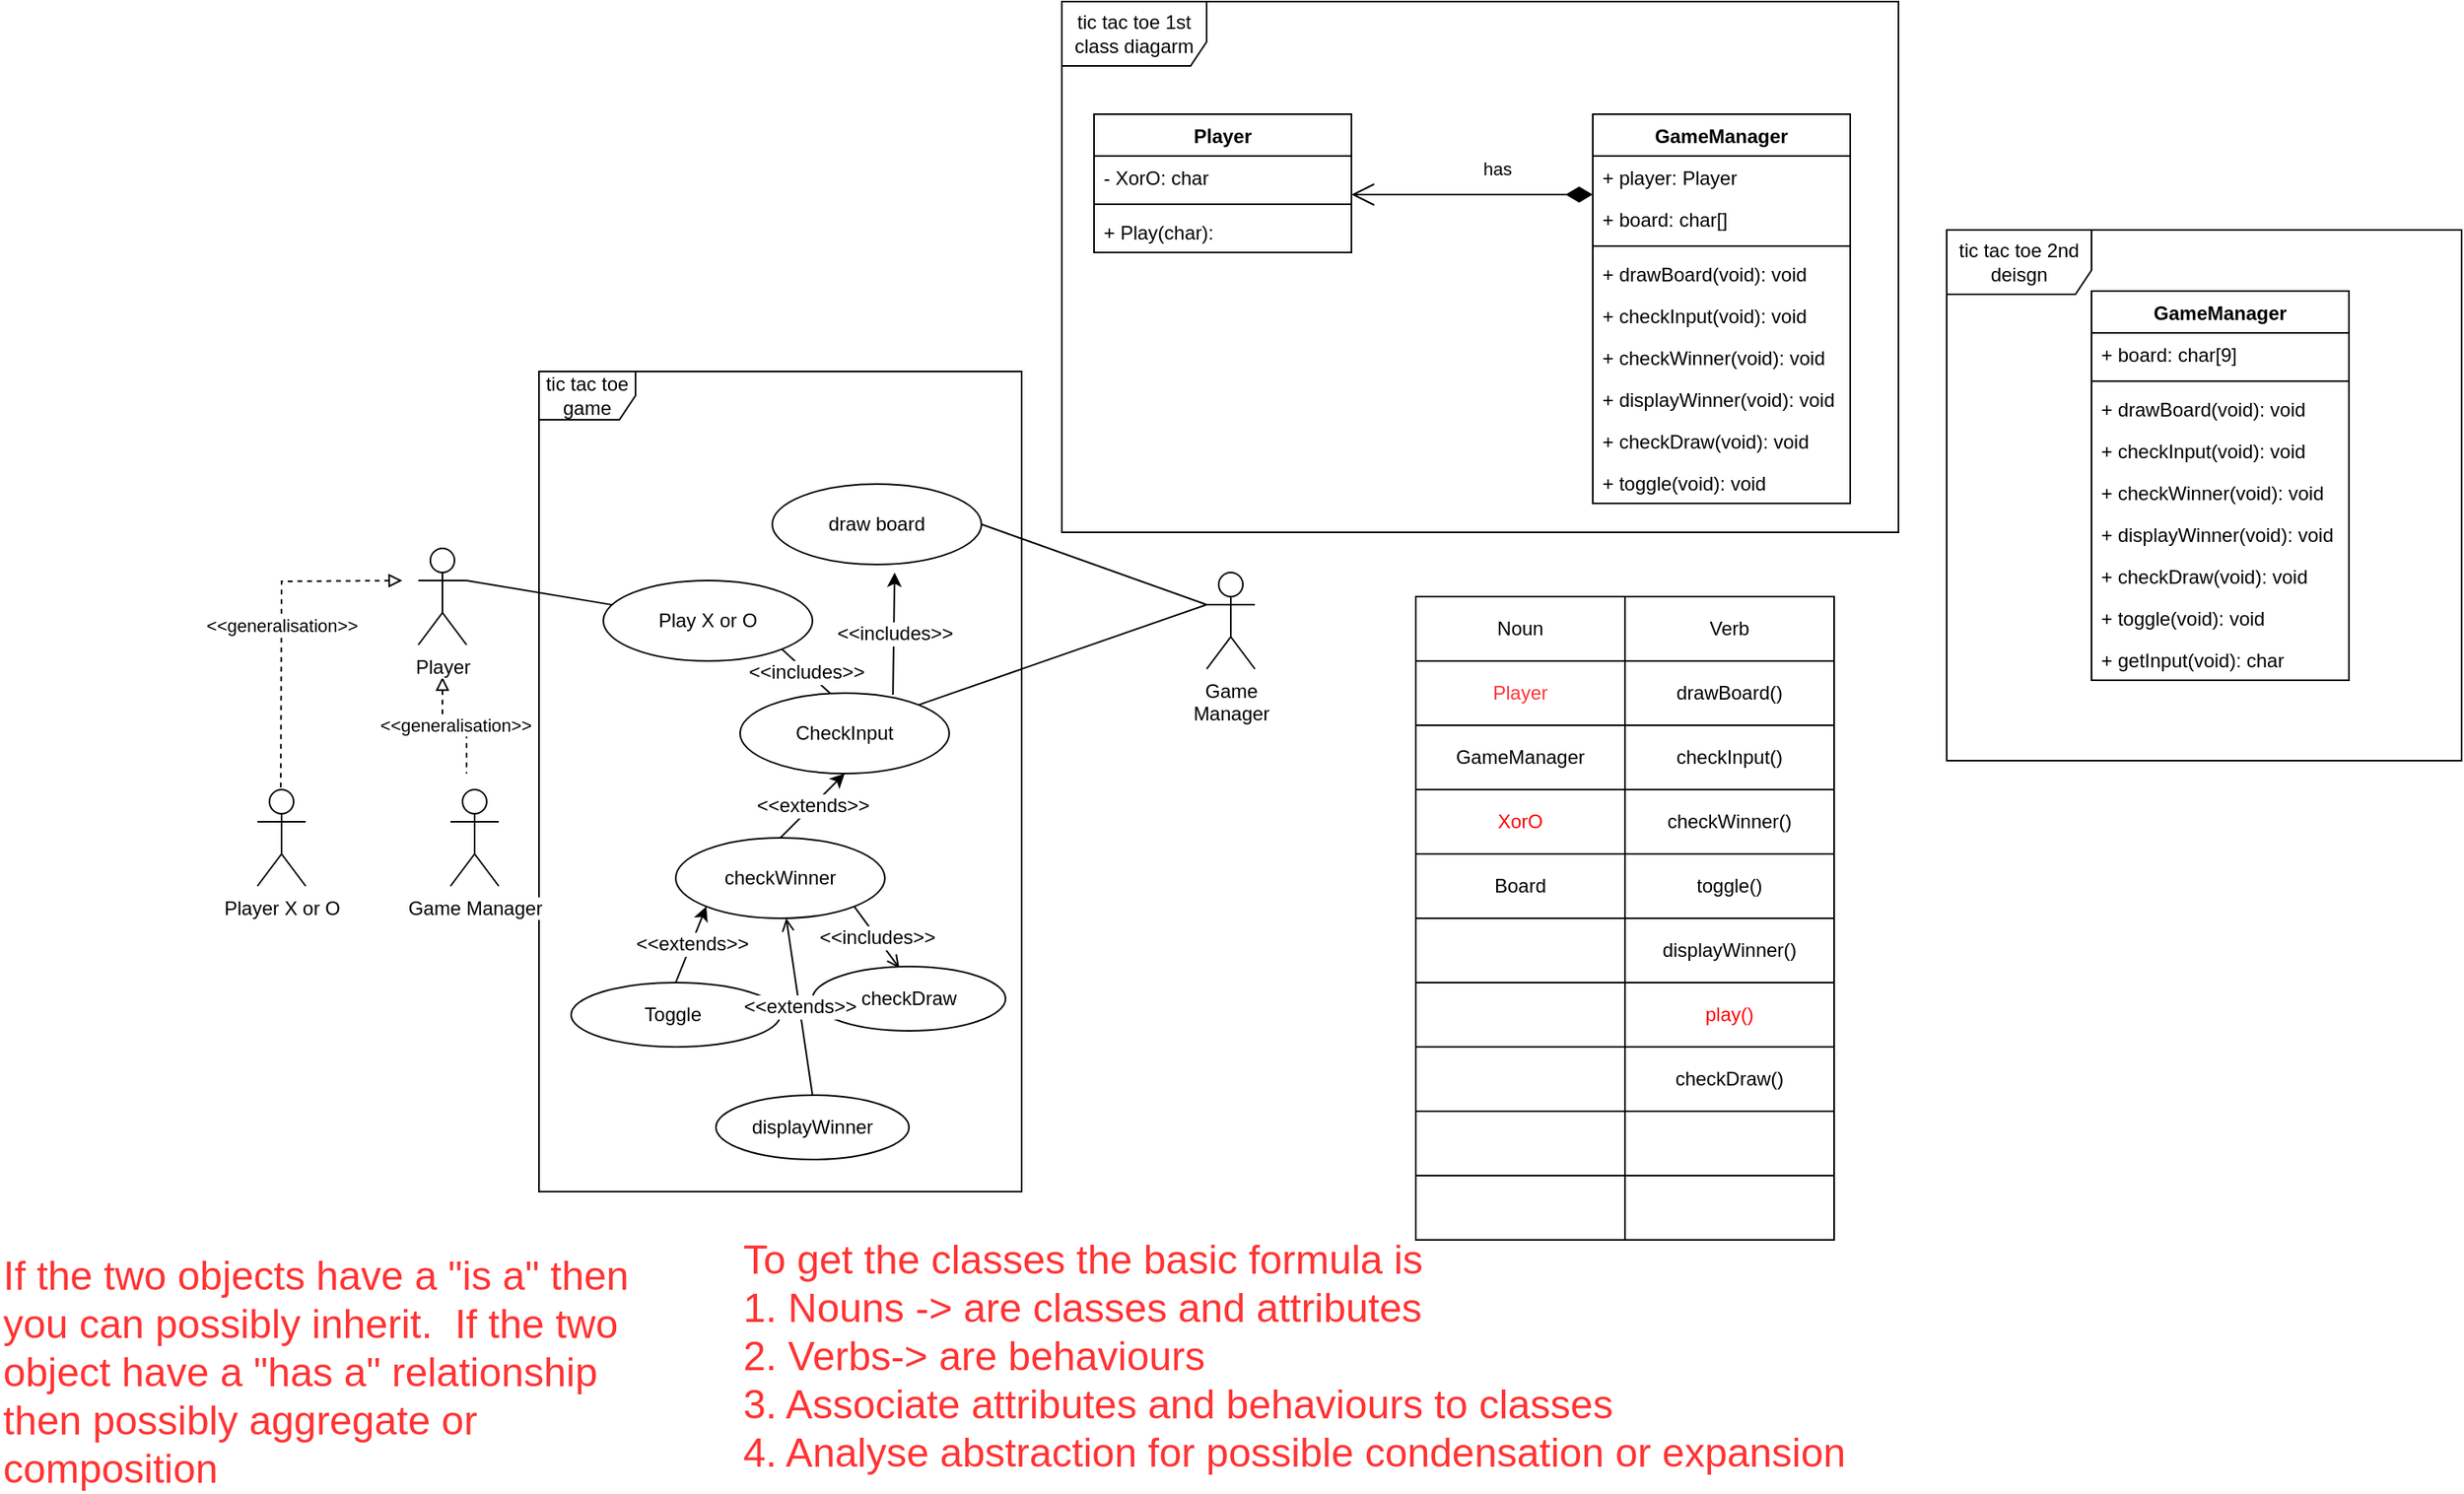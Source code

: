 <mxfile version="13.3.5" type="device"><diagram id="Ls4I8BHgfj8VMyySzDSH" name="Page-1"><mxGraphModel dx="1936" dy="1906" grid="1" gridSize="10" guides="1" tooltips="1" connect="1" arrows="1" fold="1" page="1" pageScale="1" pageWidth="850" pageHeight="1100" math="0" shadow="0"><root><mxCell id="0"/><mxCell id="1" parent="0"/><mxCell id="hcyJSEdOjgAa02XREAtt-76" value="tic tac toe 2nd deisgn" style="shape=umlFrame;whiteSpace=wrap;html=1;width=90;height=40;" vertex="1" parent="1"><mxGeometry x="1130" y="-28" width="320" height="330" as="geometry"/></mxCell><mxCell id="n-uexyI5QqFEIuscxnKO-9" value="&amp;lt;&amp;lt;generalisation&amp;gt;&amp;gt;" style="edgeStyle=orthogonalEdgeStyle;rounded=0;orthogonalLoop=1;jettySize=auto;html=1;startArrow=block;startFill=0;endArrow=none;endFill=0;dashed=1;" parent="1" edge="1"><mxGeometry relative="1" as="geometry"><mxPoint x="195" y="250" as="sourcePoint"/><mxPoint x="210" y="310" as="targetPoint"/><Array as="points"><mxPoint x="195" y="280"/><mxPoint x="210" y="280"/></Array></mxGeometry></mxCell><mxCell id="n-uexyI5QqFEIuscxnKO-19" style="edgeStyle=none;rounded=0;orthogonalLoop=1;jettySize=auto;html=1;exitX=1;exitY=0.333;exitDx=0;exitDy=0;exitPerimeter=0;startArrow=none;startFill=0;endArrow=none;endFill=0;fontSize=25;fontColor=#FF3333;" parent="1" source="n-uexyI5QqFEIuscxnKO-1" target="n-uexyI5QqFEIuscxnKO-12" edge="1"><mxGeometry relative="1" as="geometry"/></mxCell><mxCell id="n-uexyI5QqFEIuscxnKO-1" value="Player" style="shape=umlActor;verticalLabelPosition=bottom;labelBackgroundColor=#ffffff;verticalAlign=top;html=1;outlineConnect=0;" parent="1" vertex="1"><mxGeometry x="180" y="170" width="30" height="60" as="geometry"/></mxCell><mxCell id="n-uexyI5QqFEIuscxnKO-2" value="tic tac toe game" style="shape=umlFrame;whiteSpace=wrap;html=1;" parent="1" vertex="1"><mxGeometry x="255" y="60" width="300" height="510" as="geometry"/></mxCell><mxCell id="n-uexyI5QqFEIuscxnKO-11" style="rounded=0;orthogonalLoop=1;jettySize=auto;html=1;exitX=0;exitY=0.333;exitDx=0;exitDy=0;exitPerimeter=0;entryX=1;entryY=0.5;entryDx=0;entryDy=0;startArrow=none;startFill=0;endArrow=none;endFill=0;" parent="1" source="n-uexyI5QqFEIuscxnKO-3" target="n-uexyI5QqFEIuscxnKO-10" edge="1"><mxGeometry relative="1" as="geometry"/></mxCell><mxCell id="n-uexyI5QqFEIuscxnKO-3" value="Game &lt;br&gt;Manager" style="shape=umlActor;verticalLabelPosition=bottom;labelBackgroundColor=#ffffff;verticalAlign=top;html=1;outlineConnect=0;" parent="1" vertex="1"><mxGeometry x="670" y="185" width="30" height="60" as="geometry"/></mxCell><mxCell id="n-uexyI5QqFEIuscxnKO-5" value="Player X or O" style="shape=umlActor;verticalLabelPosition=bottom;labelBackgroundColor=#ffffff;verticalAlign=top;html=1;" parent="1" vertex="1"><mxGeometry x="80" y="320" width="30" height="60" as="geometry"/></mxCell><mxCell id="n-uexyI5QqFEIuscxnKO-10" value="draw board" style="ellipse;whiteSpace=wrap;html=1;" parent="1" vertex="1"><mxGeometry x="400" y="130" width="130" height="50" as="geometry"/></mxCell><mxCell id="n-uexyI5QqFEIuscxnKO-24" value="&amp;lt;&amp;lt;includes&amp;gt;&amp;gt;" style="edgeStyle=none;rounded=0;orthogonalLoop=1;jettySize=auto;html=1;exitX=1;exitY=1;exitDx=0;exitDy=0;entryX=0.438;entryY=0.02;entryDx=0;entryDy=0;entryPerimeter=0;startArrow=none;startFill=0;endArrow=none;endFill=0;fontSize=12;" parent="1" source="n-uexyI5QqFEIuscxnKO-12" target="n-uexyI5QqFEIuscxnKO-20" edge="1"><mxGeometry relative="1" as="geometry"/></mxCell><mxCell id="n-uexyI5QqFEIuscxnKO-12" value="Play X or O" style="ellipse;whiteSpace=wrap;html=1;" parent="1" vertex="1"><mxGeometry x="295" y="190" width="130" height="50" as="geometry"/></mxCell><mxCell id="n-uexyI5QqFEIuscxnKO-13" value="Game Manager" style="shape=umlActor;verticalLabelPosition=bottom;labelBackgroundColor=#ffffff;verticalAlign=top;html=1;" parent="1" vertex="1"><mxGeometry x="200" y="320" width="30" height="60" as="geometry"/></mxCell><mxCell id="n-uexyI5QqFEIuscxnKO-16" value="&amp;lt;&amp;lt;generalisation&amp;gt;&amp;gt;" style="edgeStyle=orthogonalEdgeStyle;rounded=0;orthogonalLoop=1;jettySize=auto;html=1;startArrow=block;startFill=0;endArrow=none;endFill=0;dashed=1;" parent="1" edge="1"><mxGeometry relative="1" as="geometry"><mxPoint x="170" y="190" as="sourcePoint"/><mxPoint x="94.5" y="320" as="targetPoint"/></mxGeometry></mxCell><mxCell id="n-uexyI5QqFEIuscxnKO-18" value="If the two objects have a &quot;is a&quot; then you can possibly inherit.&amp;nbsp; If the two object have a &quot;has a&quot; relationship then possibly aggregate or composition" style="text;html=1;strokeColor=none;fillColor=none;align=left;verticalAlign=top;whiteSpace=wrap;rounded=0;fontSize=25;fontColor=#FF3333;" parent="1" vertex="1"><mxGeometry x="-80" y="600" width="420" height="150" as="geometry"/></mxCell><mxCell id="n-uexyI5QqFEIuscxnKO-27" value="&amp;lt;&amp;lt;includes&amp;gt;&amp;gt;" style="edgeStyle=none;rounded=0;orthogonalLoop=1;jettySize=auto;html=1;entryX=0.585;entryY=1.1;entryDx=0;entryDy=0;startArrow=none;startFill=0;endArrow=classic;endFill=1;fontSize=12;fontColor=#000000;entryPerimeter=0;exitX=0.731;exitY=0.02;exitDx=0;exitDy=0;exitPerimeter=0;" parent="1" source="n-uexyI5QqFEIuscxnKO-20" target="n-uexyI5QqFEIuscxnKO-10" edge="1"><mxGeometry relative="1" as="geometry"><mxPoint x="490" y="350" as="targetPoint"/></mxGeometry></mxCell><mxCell id="n-uexyI5QqFEIuscxnKO-29" value="&amp;lt;&amp;lt;extends&amp;gt;&amp;gt;" style="edgeStyle=none;rounded=0;orthogonalLoop=1;jettySize=auto;html=1;exitX=0.5;exitY=1;exitDx=0;exitDy=0;entryX=0.5;entryY=0;entryDx=0;entryDy=0;startArrow=classic;startFill=1;endArrow=none;endFill=0;fontSize=12;fontColor=#000000;" parent="1" source="n-uexyI5QqFEIuscxnKO-20" target="n-uexyI5QqFEIuscxnKO-28" edge="1"><mxGeometry relative="1" as="geometry"/></mxCell><mxCell id="n-uexyI5QqFEIuscxnKO-32" style="edgeStyle=none;rounded=0;orthogonalLoop=1;jettySize=auto;html=1;exitX=1;exitY=0;exitDx=0;exitDy=0;entryX=0;entryY=0.333;entryDx=0;entryDy=0;entryPerimeter=0;startArrow=none;startFill=0;endArrow=none;endFill=0;fontSize=12;fontColor=#000000;" parent="1" source="n-uexyI5QqFEIuscxnKO-20" target="n-uexyI5QqFEIuscxnKO-3" edge="1"><mxGeometry relative="1" as="geometry"/></mxCell><mxCell id="n-uexyI5QqFEIuscxnKO-20" value="CheckInput" style="ellipse;whiteSpace=wrap;html=1;" parent="1" vertex="1"><mxGeometry x="380" y="260" width="130" height="50" as="geometry"/></mxCell><mxCell id="n-uexyI5QqFEIuscxnKO-31" value="&amp;lt;&amp;lt;extends&amp;gt;&amp;gt;" style="edgeStyle=none;rounded=0;orthogonalLoop=1;jettySize=auto;html=1;exitX=0;exitY=1;exitDx=0;exitDy=0;entryX=0.5;entryY=0;entryDx=0;entryDy=0;startArrow=classic;startFill=1;endArrow=none;endFill=0;fontSize=12;fontColor=#000000;" parent="1" source="n-uexyI5QqFEIuscxnKO-28" target="n-uexyI5QqFEIuscxnKO-25" edge="1"><mxGeometry relative="1" as="geometry"/></mxCell><mxCell id="n-uexyI5QqFEIuscxnKO-25" value="Toggle&amp;nbsp;" style="ellipse;whiteSpace=wrap;html=1;" parent="1" vertex="1"><mxGeometry x="275" y="440" width="130" height="40" as="geometry"/></mxCell><mxCell id="n-uexyI5QqFEIuscxnKO-34" value="&amp;lt;&amp;lt;includes&amp;gt;&amp;gt;" style="edgeStyle=none;rounded=0;orthogonalLoop=1;jettySize=auto;html=1;exitX=0.45;exitY=0.025;exitDx=0;exitDy=0;entryX=1;entryY=1;entryDx=0;entryDy=0;startArrow=open;startFill=0;endArrow=none;endFill=0;fontSize=12;fontColor=#000000;exitPerimeter=0;" parent="1" source="n-uexyI5QqFEIuscxnKO-33" target="n-uexyI5QqFEIuscxnKO-28" edge="1"><mxGeometry relative="1" as="geometry"/></mxCell><mxCell id="n-uexyI5QqFEIuscxnKO-28" value="checkWinner" style="ellipse;whiteSpace=wrap;html=1;" parent="1" vertex="1"><mxGeometry x="340" y="350" width="130" height="50" as="geometry"/></mxCell><mxCell id="n-uexyI5QqFEIuscxnKO-33" value="checkDraw" style="ellipse;whiteSpace=wrap;html=1;" parent="1" vertex="1"><mxGeometry x="425" y="430" width="120" height="40" as="geometry"/></mxCell><mxCell id="n-uexyI5QqFEIuscxnKO-36" value="&amp;lt;&amp;lt;extends&amp;gt;&amp;gt;" style="edgeStyle=none;rounded=0;orthogonalLoop=1;jettySize=auto;html=1;startArrow=open;startFill=0;endArrow=none;endFill=0;fontSize=12;fontColor=#000000;entryX=0.5;entryY=0;entryDx=0;entryDy=0;" parent="1" source="n-uexyI5QqFEIuscxnKO-28" target="n-uexyI5QqFEIuscxnKO-35" edge="1"><mxGeometry relative="1" as="geometry"/></mxCell><mxCell id="n-uexyI5QqFEIuscxnKO-35" value="displayWinner" style="ellipse;whiteSpace=wrap;html=1;" parent="1" vertex="1"><mxGeometry x="365" y="510" width="120" height="40" as="geometry"/></mxCell><mxCell id="n-uexyI5QqFEIuscxnKO-37" value="To get the classes the basic formula is&lt;br&gt;1. Nouns -&amp;gt; are classes and attributes&lt;br&gt;2. Verbs-&amp;gt; are behaviours&lt;br&gt;3. Associate attributes and behaviours to classes&lt;br&gt;4. Analyse abstraction for possible condensation or expansion&amp;nbsp;" style="text;html=1;strokeColor=none;fillColor=none;align=left;verticalAlign=top;whiteSpace=wrap;rounded=0;fontSize=25;fontColor=#FF3333;" parent="1" vertex="1"><mxGeometry x="380" y="590" width="700" height="150" as="geometry"/></mxCell><mxCell id="i06NyUUVLjcOlQ8LjIN4-1" value="" style="shape=table;html=1;whiteSpace=wrap;startSize=0;container=1;collapsible=0;childLayout=tableLayout;" parent="1" vertex="1"><mxGeometry x="800" y="200" width="260" height="400" as="geometry"/></mxCell><mxCell id="i06NyUUVLjcOlQ8LjIN4-2" value="" style="shape=partialRectangle;html=1;whiteSpace=wrap;collapsible=0;dropTarget=0;pointerEvents=0;fillColor=none;top=0;left=0;bottom=0;right=0;points=[[0,0.5],[1,0.5]];portConstraint=eastwest;" parent="i06NyUUVLjcOlQ8LjIN4-1" vertex="1"><mxGeometry width="260" height="40" as="geometry"/></mxCell><mxCell id="i06NyUUVLjcOlQ8LjIN4-3" value="Noun" style="shape=partialRectangle;html=1;whiteSpace=wrap;connectable=0;overflow=hidden;fillColor=none;top=0;left=0;bottom=0;right=0;" parent="i06NyUUVLjcOlQ8LjIN4-2" vertex="1"><mxGeometry width="130" height="40" as="geometry"/></mxCell><mxCell id="i06NyUUVLjcOlQ8LjIN4-4" value="Verb" style="shape=partialRectangle;html=1;whiteSpace=wrap;connectable=0;overflow=hidden;fillColor=none;top=0;left=0;bottom=0;right=0;" parent="i06NyUUVLjcOlQ8LjIN4-2" vertex="1"><mxGeometry x="130" width="130" height="40" as="geometry"/></mxCell><mxCell id="i06NyUUVLjcOlQ8LjIN4-5" value="" style="shape=partialRectangle;html=1;whiteSpace=wrap;collapsible=0;dropTarget=0;pointerEvents=0;fillColor=none;top=0;left=0;bottom=0;right=0;points=[[0,0.5],[1,0.5]];portConstraint=eastwest;" parent="i06NyUUVLjcOlQ8LjIN4-1" vertex="1"><mxGeometry y="40" width="260" height="40" as="geometry"/></mxCell><mxCell id="i06NyUUVLjcOlQ8LjIN4-6" value="Player" style="shape=partialRectangle;html=1;whiteSpace=wrap;connectable=0;overflow=hidden;fillColor=none;top=0;left=0;bottom=0;right=0;fontColor=#FF3333;" parent="i06NyUUVLjcOlQ8LjIN4-5" vertex="1"><mxGeometry width="130" height="40" as="geometry"/></mxCell><mxCell id="i06NyUUVLjcOlQ8LjIN4-7" value="drawBoard()" style="shape=partialRectangle;html=1;whiteSpace=wrap;connectable=0;overflow=hidden;fillColor=none;top=0;left=0;bottom=0;right=0;" parent="i06NyUUVLjcOlQ8LjIN4-5" vertex="1"><mxGeometry x="130" width="130" height="40" as="geometry"/></mxCell><mxCell id="i06NyUUVLjcOlQ8LjIN4-8" value="" style="shape=partialRectangle;html=1;whiteSpace=wrap;collapsible=0;dropTarget=0;pointerEvents=0;fillColor=none;top=0;left=0;bottom=0;right=0;points=[[0,0.5],[1,0.5]];portConstraint=eastwest;" parent="i06NyUUVLjcOlQ8LjIN4-1" vertex="1"><mxGeometry y="80" width="260" height="40" as="geometry"/></mxCell><mxCell id="i06NyUUVLjcOlQ8LjIN4-9" value="GameManager" style="shape=partialRectangle;html=1;whiteSpace=wrap;connectable=0;overflow=hidden;fillColor=none;top=0;left=0;bottom=0;right=0;" parent="i06NyUUVLjcOlQ8LjIN4-8" vertex="1"><mxGeometry width="130" height="40" as="geometry"/></mxCell><mxCell id="i06NyUUVLjcOlQ8LjIN4-10" value="checkInput()" style="shape=partialRectangle;html=1;whiteSpace=wrap;connectable=0;overflow=hidden;fillColor=none;top=0;left=0;bottom=0;right=0;" parent="i06NyUUVLjcOlQ8LjIN4-8" vertex="1"><mxGeometry x="130" width="130" height="40" as="geometry"/></mxCell><mxCell id="i06NyUUVLjcOlQ8LjIN4-11" value="" style="shape=partialRectangle;html=1;whiteSpace=wrap;collapsible=0;dropTarget=0;pointerEvents=0;fillColor=none;top=0;left=0;bottom=0;right=0;points=[[0,0.5],[1,0.5]];portConstraint=eastwest;" parent="i06NyUUVLjcOlQ8LjIN4-1" vertex="1"><mxGeometry y="120" width="260" height="40" as="geometry"/></mxCell><mxCell id="i06NyUUVLjcOlQ8LjIN4-12" value="XorO" style="shape=partialRectangle;html=1;whiteSpace=wrap;connectable=0;overflow=hidden;fillColor=none;top=0;left=0;bottom=0;right=0;fontColor=#FF0000;" parent="i06NyUUVLjcOlQ8LjIN4-11" vertex="1"><mxGeometry width="130" height="40" as="geometry"/></mxCell><mxCell id="i06NyUUVLjcOlQ8LjIN4-13" value="checkWinner()" style="shape=partialRectangle;html=1;whiteSpace=wrap;connectable=0;overflow=hidden;fillColor=none;top=0;left=0;bottom=0;right=0;" parent="i06NyUUVLjcOlQ8LjIN4-11" vertex="1"><mxGeometry x="130" width="130" height="40" as="geometry"/></mxCell><mxCell id="i06NyUUVLjcOlQ8LjIN4-14" value="" style="shape=partialRectangle;html=1;whiteSpace=wrap;collapsible=0;dropTarget=0;pointerEvents=0;fillColor=none;top=0;left=0;bottom=0;right=0;points=[[0,0.5],[1,0.5]];portConstraint=eastwest;" parent="i06NyUUVLjcOlQ8LjIN4-1" vertex="1"><mxGeometry y="160" width="260" height="40" as="geometry"/></mxCell><mxCell id="i06NyUUVLjcOlQ8LjIN4-15" value="Board" style="shape=partialRectangle;html=1;whiteSpace=wrap;connectable=0;overflow=hidden;fillColor=none;top=0;left=0;bottom=0;right=0;" parent="i06NyUUVLjcOlQ8LjIN4-14" vertex="1"><mxGeometry width="130" height="40" as="geometry"/></mxCell><mxCell id="i06NyUUVLjcOlQ8LjIN4-16" value="toggle()" style="shape=partialRectangle;html=1;whiteSpace=wrap;connectable=0;overflow=hidden;fillColor=none;top=0;left=0;bottom=0;right=0;" parent="i06NyUUVLjcOlQ8LjIN4-14" vertex="1"><mxGeometry x="130" width="130" height="40" as="geometry"/></mxCell><mxCell id="i06NyUUVLjcOlQ8LjIN4-17" value="" style="shape=partialRectangle;html=1;whiteSpace=wrap;collapsible=0;dropTarget=0;pointerEvents=0;fillColor=none;top=0;left=0;bottom=0;right=0;points=[[0,0.5],[1,0.5]];portConstraint=eastwest;" parent="i06NyUUVLjcOlQ8LjIN4-1" vertex="1"><mxGeometry y="200" width="260" height="40" as="geometry"/></mxCell><mxCell id="i06NyUUVLjcOlQ8LjIN4-18" value="" style="shape=partialRectangle;html=1;whiteSpace=wrap;connectable=0;overflow=hidden;fillColor=none;top=0;left=0;bottom=0;right=0;" parent="i06NyUUVLjcOlQ8LjIN4-17" vertex="1"><mxGeometry width="130" height="40" as="geometry"/></mxCell><mxCell id="i06NyUUVLjcOlQ8LjIN4-19" value="displayWinner()" style="shape=partialRectangle;html=1;whiteSpace=wrap;connectable=0;overflow=hidden;fillColor=none;top=0;left=0;bottom=0;right=0;" parent="i06NyUUVLjcOlQ8LjIN4-17" vertex="1"><mxGeometry x="130" width="130" height="40" as="geometry"/></mxCell><mxCell id="hcyJSEdOjgAa02XREAtt-24" style="shape=partialRectangle;html=1;whiteSpace=wrap;collapsible=0;dropTarget=0;pointerEvents=0;fillColor=none;top=0;left=0;bottom=0;right=0;points=[[0,0.5],[1,0.5]];portConstraint=eastwest;" vertex="1" parent="i06NyUUVLjcOlQ8LjIN4-1"><mxGeometry y="240" width="260" height="40" as="geometry"/></mxCell><mxCell id="hcyJSEdOjgAa02XREAtt-25" style="shape=partialRectangle;html=1;whiteSpace=wrap;connectable=0;overflow=hidden;fillColor=none;top=0;left=0;bottom=0;right=0;" vertex="1" parent="hcyJSEdOjgAa02XREAtt-24"><mxGeometry width="130" height="40" as="geometry"/></mxCell><mxCell id="hcyJSEdOjgAa02XREAtt-26" value="play()" style="shape=partialRectangle;html=1;whiteSpace=wrap;connectable=0;overflow=hidden;fillColor=none;top=0;left=0;bottom=0;right=0;fontColor=#FF0000;" vertex="1" parent="hcyJSEdOjgAa02XREAtt-24"><mxGeometry x="130" width="130" height="40" as="geometry"/></mxCell><mxCell id="hcyJSEdOjgAa02XREAtt-33" style="shape=partialRectangle;html=1;whiteSpace=wrap;collapsible=0;dropTarget=0;pointerEvents=0;fillColor=none;top=0;left=0;bottom=0;right=0;points=[[0,0.5],[1,0.5]];portConstraint=eastwest;" vertex="1" parent="i06NyUUVLjcOlQ8LjIN4-1"><mxGeometry y="280" width="260" height="40" as="geometry"/></mxCell><mxCell id="hcyJSEdOjgAa02XREAtt-34" style="shape=partialRectangle;html=1;whiteSpace=wrap;connectable=0;overflow=hidden;fillColor=none;top=0;left=0;bottom=0;right=0;" vertex="1" parent="hcyJSEdOjgAa02XREAtt-33"><mxGeometry width="130" height="40" as="geometry"/></mxCell><mxCell id="hcyJSEdOjgAa02XREAtt-35" value="checkDraw()" style="shape=partialRectangle;html=1;whiteSpace=wrap;connectable=0;overflow=hidden;fillColor=none;top=0;left=0;bottom=0;right=0;" vertex="1" parent="hcyJSEdOjgAa02XREAtt-33"><mxGeometry x="130" width="130" height="40" as="geometry"/></mxCell><mxCell id="hcyJSEdOjgAa02XREAtt-30" style="shape=partialRectangle;html=1;whiteSpace=wrap;collapsible=0;dropTarget=0;pointerEvents=0;fillColor=none;top=0;left=0;bottom=0;right=0;points=[[0,0.5],[1,0.5]];portConstraint=eastwest;" vertex="1" parent="i06NyUUVLjcOlQ8LjIN4-1"><mxGeometry y="320" width="260" height="40" as="geometry"/></mxCell><mxCell id="hcyJSEdOjgAa02XREAtt-31" style="shape=partialRectangle;html=1;whiteSpace=wrap;connectable=0;overflow=hidden;fillColor=none;top=0;left=0;bottom=0;right=0;" vertex="1" parent="hcyJSEdOjgAa02XREAtt-30"><mxGeometry width="130" height="40" as="geometry"/></mxCell><mxCell id="hcyJSEdOjgAa02XREAtt-32" style="shape=partialRectangle;html=1;whiteSpace=wrap;connectable=0;overflow=hidden;fillColor=none;top=0;left=0;bottom=0;right=0;" vertex="1" parent="hcyJSEdOjgAa02XREAtt-30"><mxGeometry x="130" width="130" height="40" as="geometry"/></mxCell><mxCell id="hcyJSEdOjgAa02XREAtt-27" style="shape=partialRectangle;html=1;whiteSpace=wrap;collapsible=0;dropTarget=0;pointerEvents=0;fillColor=none;top=0;left=0;bottom=0;right=0;points=[[0,0.5],[1,0.5]];portConstraint=eastwest;" vertex="1" parent="i06NyUUVLjcOlQ8LjIN4-1"><mxGeometry y="360" width="260" height="40" as="geometry"/></mxCell><mxCell id="hcyJSEdOjgAa02XREAtt-28" style="shape=partialRectangle;html=1;whiteSpace=wrap;connectable=0;overflow=hidden;fillColor=none;top=0;left=0;bottom=0;right=0;" vertex="1" parent="hcyJSEdOjgAa02XREAtt-27"><mxGeometry width="130" height="40" as="geometry"/></mxCell><mxCell id="hcyJSEdOjgAa02XREAtt-29" style="shape=partialRectangle;html=1;whiteSpace=wrap;connectable=0;overflow=hidden;fillColor=none;top=0;left=0;bottom=0;right=0;" vertex="1" parent="hcyJSEdOjgAa02XREAtt-27"><mxGeometry x="130" width="130" height="40" as="geometry"/></mxCell><mxCell id="hcyJSEdOjgAa02XREAtt-40" value="Player" style="swimlane;fontStyle=1;align=center;verticalAlign=top;childLayout=stackLayout;horizontal=1;startSize=26;horizontalStack=0;resizeParent=1;resizeParentMax=0;resizeLast=0;collapsible=1;marginBottom=0;" vertex="1" parent="1"><mxGeometry x="600" y="-100" width="160" height="86" as="geometry"/></mxCell><mxCell id="hcyJSEdOjgAa02XREAtt-41" value="- XorO: char" style="text;strokeColor=none;fillColor=none;align=left;verticalAlign=top;spacingLeft=4;spacingRight=4;overflow=hidden;rotatable=0;points=[[0,0.5],[1,0.5]];portConstraint=eastwest;" vertex="1" parent="hcyJSEdOjgAa02XREAtt-40"><mxGeometry y="26" width="160" height="26" as="geometry"/></mxCell><mxCell id="hcyJSEdOjgAa02XREAtt-42" value="" style="line;strokeWidth=1;fillColor=none;align=left;verticalAlign=middle;spacingTop=-1;spacingLeft=3;spacingRight=3;rotatable=0;labelPosition=right;points=[];portConstraint=eastwest;" vertex="1" parent="hcyJSEdOjgAa02XREAtt-40"><mxGeometry y="52" width="160" height="8" as="geometry"/></mxCell><mxCell id="hcyJSEdOjgAa02XREAtt-43" value="+ Play(char): " style="text;strokeColor=none;fillColor=none;align=left;verticalAlign=top;spacingLeft=4;spacingRight=4;overflow=hidden;rotatable=0;points=[[0,0.5],[1,0.5]];portConstraint=eastwest;" vertex="1" parent="hcyJSEdOjgAa02XREAtt-40"><mxGeometry y="60" width="160" height="26" as="geometry"/></mxCell><mxCell id="hcyJSEdOjgAa02XREAtt-36" value="GameManager" style="swimlane;fontStyle=1;align=center;verticalAlign=top;childLayout=stackLayout;horizontal=1;startSize=26;horizontalStack=0;resizeParent=1;resizeParentMax=0;resizeLast=0;collapsible=1;marginBottom=0;" vertex="1" parent="1"><mxGeometry x="910" y="-100" width="160" height="242" as="geometry"/></mxCell><mxCell id="hcyJSEdOjgAa02XREAtt-37" value="+ player: Player" style="text;strokeColor=none;fillColor=none;align=left;verticalAlign=top;spacingLeft=4;spacingRight=4;overflow=hidden;rotatable=0;points=[[0,0.5],[1,0.5]];portConstraint=eastwest;" vertex="1" parent="hcyJSEdOjgAa02XREAtt-36"><mxGeometry y="26" width="160" height="26" as="geometry"/></mxCell><mxCell id="hcyJSEdOjgAa02XREAtt-63" value="+ board: char[]" style="text;strokeColor=none;fillColor=none;align=left;verticalAlign=top;spacingLeft=4;spacingRight=4;overflow=hidden;rotatable=0;points=[[0,0.5],[1,0.5]];portConstraint=eastwest;" vertex="1" parent="hcyJSEdOjgAa02XREAtt-36"><mxGeometry y="52" width="160" height="26" as="geometry"/></mxCell><mxCell id="hcyJSEdOjgAa02XREAtt-38" value="" style="line;strokeWidth=1;fillColor=none;align=left;verticalAlign=middle;spacingTop=-1;spacingLeft=3;spacingRight=3;rotatable=0;labelPosition=right;points=[];portConstraint=eastwest;" vertex="1" parent="hcyJSEdOjgAa02XREAtt-36"><mxGeometry y="78" width="160" height="8" as="geometry"/></mxCell><mxCell id="hcyJSEdOjgAa02XREAtt-39" value="+ drawBoard(void): void" style="text;strokeColor=none;fillColor=none;align=left;verticalAlign=top;spacingLeft=4;spacingRight=4;overflow=hidden;rotatable=0;points=[[0,0.5],[1,0.5]];portConstraint=eastwest;" vertex="1" parent="hcyJSEdOjgAa02XREAtt-36"><mxGeometry y="86" width="160" height="26" as="geometry"/></mxCell><mxCell id="hcyJSEdOjgAa02XREAtt-44" value="+ checkInput(void): void" style="text;strokeColor=none;fillColor=none;align=left;verticalAlign=top;spacingLeft=4;spacingRight=4;overflow=hidden;rotatable=0;points=[[0,0.5],[1,0.5]];portConstraint=eastwest;" vertex="1" parent="hcyJSEdOjgAa02XREAtt-36"><mxGeometry y="112" width="160" height="26" as="geometry"/></mxCell><mxCell id="hcyJSEdOjgAa02XREAtt-45" value="+ checkWinner(void): void" style="text;strokeColor=none;fillColor=none;align=left;verticalAlign=top;spacingLeft=4;spacingRight=4;overflow=hidden;rotatable=0;points=[[0,0.5],[1,0.5]];portConstraint=eastwest;" vertex="1" parent="hcyJSEdOjgAa02XREAtt-36"><mxGeometry y="138" width="160" height="26" as="geometry"/></mxCell><mxCell id="hcyJSEdOjgAa02XREAtt-46" value="+ displayWinner(void): void" style="text;strokeColor=none;fillColor=none;align=left;verticalAlign=top;spacingLeft=4;spacingRight=4;overflow=hidden;rotatable=0;points=[[0,0.5],[1,0.5]];portConstraint=eastwest;" vertex="1" parent="hcyJSEdOjgAa02XREAtt-36"><mxGeometry y="164" width="160" height="26" as="geometry"/></mxCell><mxCell id="hcyJSEdOjgAa02XREAtt-47" value="+ checkDraw(void): void" style="text;strokeColor=none;fillColor=none;align=left;verticalAlign=top;spacingLeft=4;spacingRight=4;overflow=hidden;rotatable=0;points=[[0,0.5],[1,0.5]];portConstraint=eastwest;" vertex="1" parent="hcyJSEdOjgAa02XREAtt-36"><mxGeometry y="190" width="160" height="26" as="geometry"/></mxCell><mxCell id="hcyJSEdOjgAa02XREAtt-48" value="+ toggle(void): void" style="text;strokeColor=none;fillColor=none;align=left;verticalAlign=top;spacingLeft=4;spacingRight=4;overflow=hidden;rotatable=0;points=[[0,0.5],[1,0.5]];portConstraint=eastwest;" vertex="1" parent="hcyJSEdOjgAa02XREAtt-36"><mxGeometry y="216" width="160" height="26" as="geometry"/></mxCell><mxCell id="hcyJSEdOjgAa02XREAtt-49" value="has" style="endArrow=open;html=1;endSize=12;startArrow=diamondThin;startSize=14;startFill=1;edgeStyle=orthogonalEdgeStyle;align=left;verticalAlign=bottom;fontColor=#000000;" edge="1" parent="1" source="hcyJSEdOjgAa02XREAtt-36" target="hcyJSEdOjgAa02XREAtt-40"><mxGeometry x="-0.067" y="-7" relative="1" as="geometry"><mxPoint x="920" y="-50" as="sourcePoint"/><mxPoint x="760" y="-50" as="targetPoint"/><Array as="points"><mxPoint x="870" y="-50"/><mxPoint x="870" y="-50"/></Array><mxPoint as="offset"/></mxGeometry></mxCell><mxCell id="hcyJSEdOjgAa02XREAtt-75" value="tic tac toe 1st class diagarm" style="shape=umlFrame;whiteSpace=wrap;html=1;width=90;height=40;" vertex="1" parent="1"><mxGeometry x="580" y="-170" width="520" height="330" as="geometry"/></mxCell><mxCell id="hcyJSEdOjgAa02XREAtt-64" value="GameManager" style="swimlane;fontStyle=1;align=center;verticalAlign=top;childLayout=stackLayout;horizontal=1;startSize=26;horizontalStack=0;resizeParent=1;resizeParentMax=0;resizeLast=0;collapsible=1;marginBottom=0;" vertex="1" parent="1"><mxGeometry x="1220" y="10" width="160" height="242" as="geometry"/></mxCell><mxCell id="hcyJSEdOjgAa02XREAtt-66" value="+ board: char[9]" style="text;strokeColor=none;fillColor=none;align=left;verticalAlign=top;spacingLeft=4;spacingRight=4;overflow=hidden;rotatable=0;points=[[0,0.5],[1,0.5]];portConstraint=eastwest;" vertex="1" parent="hcyJSEdOjgAa02XREAtt-64"><mxGeometry y="26" width="160" height="26" as="geometry"/></mxCell><mxCell id="hcyJSEdOjgAa02XREAtt-67" value="" style="line;strokeWidth=1;fillColor=none;align=left;verticalAlign=middle;spacingTop=-1;spacingLeft=3;spacingRight=3;rotatable=0;labelPosition=right;points=[];portConstraint=eastwest;" vertex="1" parent="hcyJSEdOjgAa02XREAtt-64"><mxGeometry y="52" width="160" height="8" as="geometry"/></mxCell><mxCell id="hcyJSEdOjgAa02XREAtt-68" value="+ drawBoard(void): void" style="text;strokeColor=none;fillColor=none;align=left;verticalAlign=top;spacingLeft=4;spacingRight=4;overflow=hidden;rotatable=0;points=[[0,0.5],[1,0.5]];portConstraint=eastwest;" vertex="1" parent="hcyJSEdOjgAa02XREAtt-64"><mxGeometry y="60" width="160" height="26" as="geometry"/></mxCell><mxCell id="hcyJSEdOjgAa02XREAtt-69" value="+ checkInput(void): void" style="text;strokeColor=none;fillColor=none;align=left;verticalAlign=top;spacingLeft=4;spacingRight=4;overflow=hidden;rotatable=0;points=[[0,0.5],[1,0.5]];portConstraint=eastwest;" vertex="1" parent="hcyJSEdOjgAa02XREAtt-64"><mxGeometry y="86" width="160" height="26" as="geometry"/></mxCell><mxCell id="hcyJSEdOjgAa02XREAtt-70" value="+ checkWinner(void): void" style="text;strokeColor=none;fillColor=none;align=left;verticalAlign=top;spacingLeft=4;spacingRight=4;overflow=hidden;rotatable=0;points=[[0,0.5],[1,0.5]];portConstraint=eastwest;" vertex="1" parent="hcyJSEdOjgAa02XREAtt-64"><mxGeometry y="112" width="160" height="26" as="geometry"/></mxCell><mxCell id="hcyJSEdOjgAa02XREAtt-71" value="+ displayWinner(void): void" style="text;strokeColor=none;fillColor=none;align=left;verticalAlign=top;spacingLeft=4;spacingRight=4;overflow=hidden;rotatable=0;points=[[0,0.5],[1,0.5]];portConstraint=eastwest;" vertex="1" parent="hcyJSEdOjgAa02XREAtt-64"><mxGeometry y="138" width="160" height="26" as="geometry"/></mxCell><mxCell id="hcyJSEdOjgAa02XREAtt-72" value="+ checkDraw(void): void" style="text;strokeColor=none;fillColor=none;align=left;verticalAlign=top;spacingLeft=4;spacingRight=4;overflow=hidden;rotatable=0;points=[[0,0.5],[1,0.5]];portConstraint=eastwest;" vertex="1" parent="hcyJSEdOjgAa02XREAtt-64"><mxGeometry y="164" width="160" height="26" as="geometry"/></mxCell><mxCell id="hcyJSEdOjgAa02XREAtt-73" value="+ toggle(void): void" style="text;strokeColor=none;fillColor=none;align=left;verticalAlign=top;spacingLeft=4;spacingRight=4;overflow=hidden;rotatable=0;points=[[0,0.5],[1,0.5]];portConstraint=eastwest;" vertex="1" parent="hcyJSEdOjgAa02XREAtt-64"><mxGeometry y="190" width="160" height="26" as="geometry"/></mxCell><mxCell id="hcyJSEdOjgAa02XREAtt-74" value="+ getInput(void): char" style="text;strokeColor=none;fillColor=none;align=left;verticalAlign=top;spacingLeft=4;spacingRight=4;overflow=hidden;rotatable=0;points=[[0,0.5],[1,0.5]];portConstraint=eastwest;" vertex="1" parent="hcyJSEdOjgAa02XREAtt-64"><mxGeometry y="216" width="160" height="26" as="geometry"/></mxCell></root></mxGraphModel></diagram></mxfile>